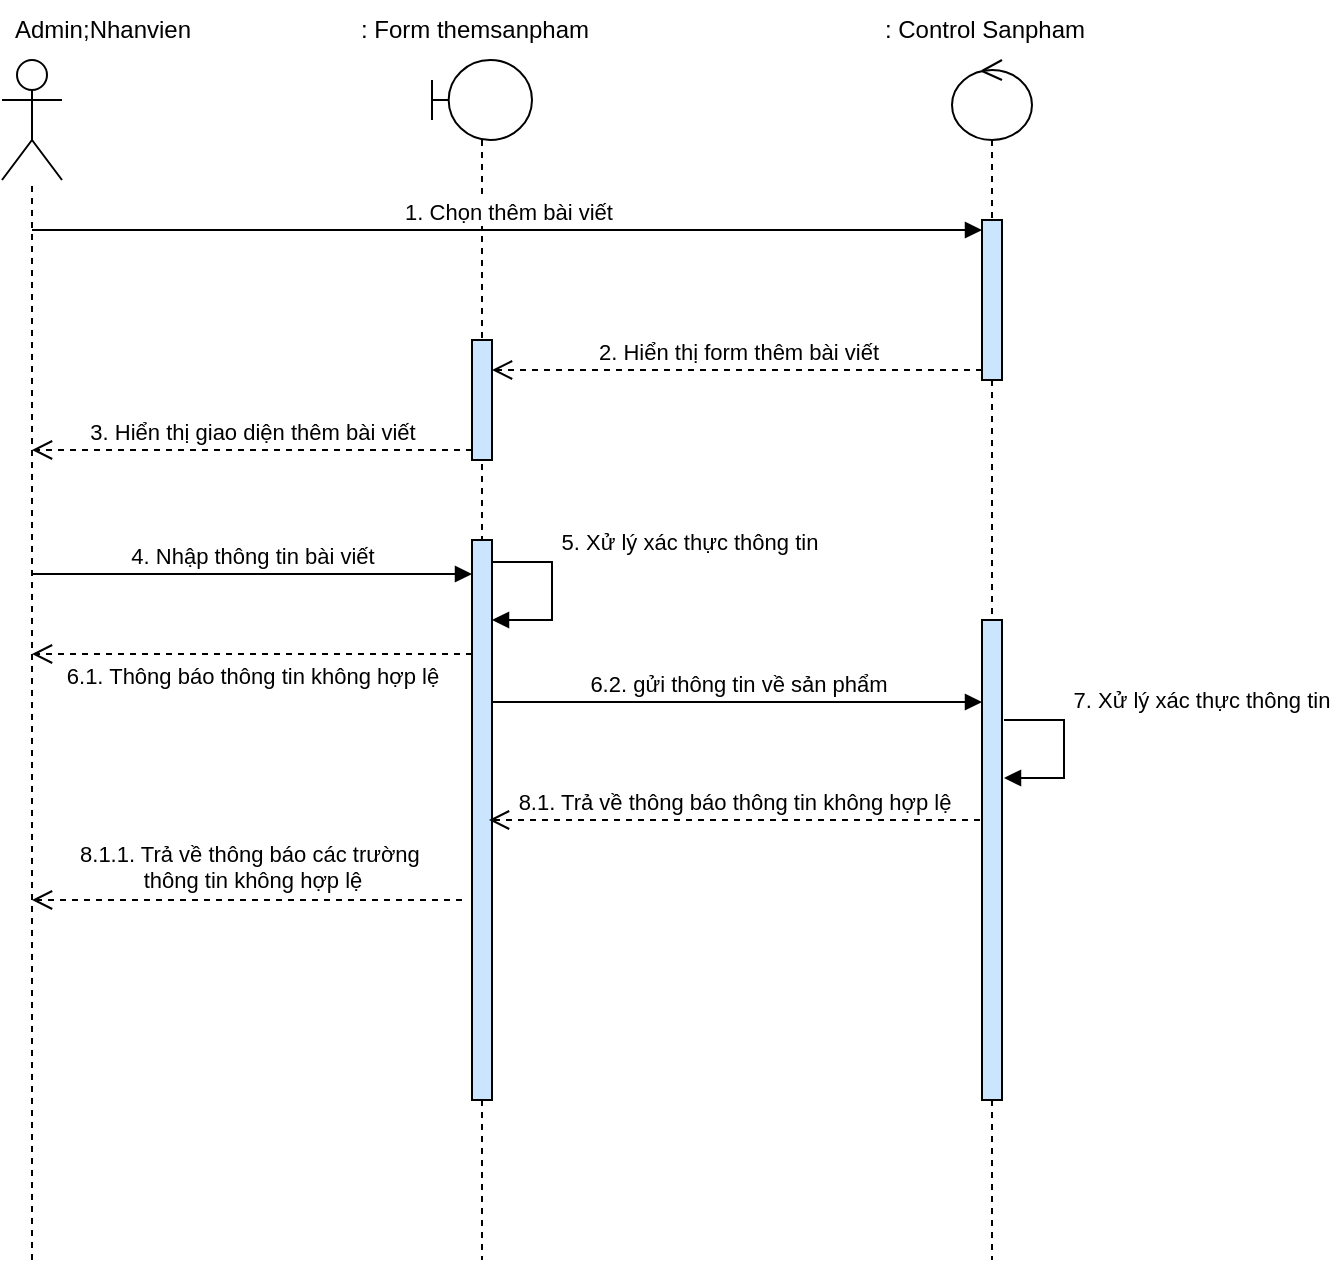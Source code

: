 <mxfile version="26.1.3" pages="3">
  <diagram name="Page-1" id="13e1069c-82ec-6db2-03f1-153e76fe0fe0">
    <mxGraphModel dx="1050" dy="557" grid="1" gridSize="10" guides="1" tooltips="1" connect="1" arrows="1" fold="1" page="1" pageScale="1" pageWidth="1100" pageHeight="850" background="none" math="0" shadow="0">
      <root>
        <mxCell id="0" />
        <mxCell id="1" parent="0" />
        <mxCell id="MBQ_dG3yvzKR-V6ANarM-3" value="" style="shape=umlActor;verticalLabelPosition=bottom;verticalAlign=top;html=1;outlineConnect=0;" vertex="1" parent="1">
          <mxGeometry x="85" y="40" width="30" height="60" as="geometry" />
        </mxCell>
        <mxCell id="MBQ_dG3yvzKR-V6ANarM-4" value="" style="endArrow=none;dashed=1;html=1;rounded=0;" edge="1" parent="1" target="MBQ_dG3yvzKR-V6ANarM-3">
          <mxGeometry width="50" height="50" relative="1" as="geometry">
            <mxPoint x="100" y="640" as="sourcePoint" />
            <mxPoint x="100" y="110" as="targetPoint" />
          </mxGeometry>
        </mxCell>
        <mxCell id="MBQ_dG3yvzKR-V6ANarM-5" value="&lt;font style=&quot;font-size: 12px;&quot;&gt;Admin;Nhanvien&lt;/font&gt;" style="text;html=1;align=center;verticalAlign=middle;whiteSpace=wrap;rounded=0;" vertex="1" parent="1">
          <mxGeometry x="97.5" y="10" width="75" height="30" as="geometry" />
        </mxCell>
        <mxCell id="MBQ_dG3yvzKR-V6ANarM-6" value="" style="shape=umlLifeline;perimeter=lifelinePerimeter;whiteSpace=wrap;html=1;container=1;dropTarget=0;collapsible=0;recursiveResize=0;outlineConnect=0;portConstraint=eastwest;newEdgeStyle={&quot;curved&quot;:0,&quot;rounded&quot;:0};participant=umlBoundary;" vertex="1" parent="1">
          <mxGeometry x="300" y="40" width="50" height="600" as="geometry" />
        </mxCell>
        <mxCell id="MBQ_dG3yvzKR-V6ANarM-19" value="" style="html=1;points=[[0,0,0,0,5],[0,1,0,0,-5],[1,0,0,0,5],[1,1,0,0,-5]];perimeter=orthogonalPerimeter;outlineConnect=0;targetShapes=umlLifeline;portConstraint=eastwest;newEdgeStyle={&quot;curved&quot;:0,&quot;rounded&quot;:0};fillColor=light-dark(#CCE5FF,var(--ge-dark-color, #121212));" vertex="1" parent="MBQ_dG3yvzKR-V6ANarM-6">
          <mxGeometry x="20" y="140" width="10" height="60" as="geometry" />
        </mxCell>
        <mxCell id="lgw0ajrUx_MZgjDXz-ZK-5" value="" style="html=1;points=[[0,0,0,0,5],[0,1,0,0,-5],[1,0,0,0,5],[1,1,0,0,-5]];perimeter=orthogonalPerimeter;outlineConnect=0;targetShapes=umlLifeline;portConstraint=eastwest;newEdgeStyle={&quot;curved&quot;:0,&quot;rounded&quot;:0};fillColor=light-dark(#CCE5FF,var(--ge-dark-color, #121212));" vertex="1" parent="MBQ_dG3yvzKR-V6ANarM-6">
          <mxGeometry x="20" y="240" width="10" height="280" as="geometry" />
        </mxCell>
        <mxCell id="MBQ_dG3yvzKR-V6ANarM-7" value="&lt;font style=&quot;font-size: 12px;&quot;&gt;: Form themsanpham&lt;/font&gt;" style="text;html=1;align=center;verticalAlign=middle;whiteSpace=wrap;rounded=0;" vertex="1" parent="1">
          <mxGeometry x="260.75" y="10" width="121.25" height="30" as="geometry" />
        </mxCell>
        <mxCell id="MBQ_dG3yvzKR-V6ANarM-10" value=": Control Sanpham" style="text;html=1;align=center;verticalAlign=middle;whiteSpace=wrap;rounded=0;" vertex="1" parent="1">
          <mxGeometry x="520.75" y="10" width="111.25" height="30" as="geometry" />
        </mxCell>
        <mxCell id="MBQ_dG3yvzKR-V6ANarM-17" value="1. Chọn thêm bài viết" style="html=1;verticalAlign=bottom;endArrow=block;curved=0;rounded=0;entryX=0;entryY=0;entryDx=0;entryDy=5;entryPerimeter=0;" edge="1" target="lgw0ajrUx_MZgjDXz-ZK-2" parent="1">
          <mxGeometry relative="1" as="geometry">
            <mxPoint x="100" y="125" as="sourcePoint" />
            <mxPoint x="500" y="125" as="targetPoint" />
          </mxGeometry>
        </mxCell>
        <mxCell id="MBQ_dG3yvzKR-V6ANarM-18" value="2. Hiển thị form thêm bài viết" style="html=1;verticalAlign=bottom;endArrow=open;dashed=1;endSize=8;curved=0;rounded=0;exitX=0;exitY=1;exitDx=0;exitDy=-5;exitPerimeter=0;" edge="1" source="lgw0ajrUx_MZgjDXz-ZK-2" parent="1" target="MBQ_dG3yvzKR-V6ANarM-19">
          <mxGeometry relative="1" as="geometry">
            <mxPoint x="350" y="195" as="targetPoint" />
            <mxPoint x="500" y="195" as="sourcePoint" />
          </mxGeometry>
        </mxCell>
        <mxCell id="MBQ_dG3yvzKR-V6ANarM-21" value="3. Hiển thị giao diện thêm bài viết" style="html=1;verticalAlign=bottom;endArrow=open;dashed=1;endSize=8;curved=0;rounded=0;exitX=0;exitY=1;exitDx=0;exitDy=-5;exitPerimeter=0;" edge="1" source="MBQ_dG3yvzKR-V6ANarM-19" parent="1">
          <mxGeometry relative="1" as="geometry">
            <mxPoint x="100" y="235" as="targetPoint" />
          </mxGeometry>
        </mxCell>
        <mxCell id="lgw0ajrUx_MZgjDXz-ZK-1" value="" style="shape=umlLifeline;perimeter=lifelinePerimeter;whiteSpace=wrap;html=1;container=1;dropTarget=0;collapsible=0;recursiveResize=0;outlineConnect=0;portConstraint=eastwest;newEdgeStyle={&quot;curved&quot;:0,&quot;rounded&quot;:0};participant=umlControl;" vertex="1" parent="1">
          <mxGeometry x="560" y="40" width="40" height="600" as="geometry" />
        </mxCell>
        <mxCell id="lgw0ajrUx_MZgjDXz-ZK-2" value="" style="html=1;points=[[0,0,0,0,5],[0,1,0,0,-5],[1,0,0,0,5],[1,1,0,0,-5]];perimeter=orthogonalPerimeter;outlineConnect=0;targetShapes=umlLifeline;portConstraint=eastwest;newEdgeStyle={&quot;curved&quot;:0,&quot;rounded&quot;:0};fillColor=light-dark(#CCE5FF,var(--ge-dark-color, #121212));" vertex="1" parent="lgw0ajrUx_MZgjDXz-ZK-1">
          <mxGeometry x="15" y="80" width="10" height="80" as="geometry" />
        </mxCell>
        <mxCell id="lgw0ajrUx_MZgjDXz-ZK-10" value="" style="html=1;points=[[0,0,0,0,5],[0,1,0,0,-5],[1,0,0,0,5],[1,1,0,0,-5]];perimeter=orthogonalPerimeter;outlineConnect=0;targetShapes=umlLifeline;portConstraint=eastwest;newEdgeStyle={&quot;curved&quot;:0,&quot;rounded&quot;:0};fillColor=light-dark(#CCE5FF,var(--ge-dark-color, #121212));" vertex="1" parent="lgw0ajrUx_MZgjDXz-ZK-1">
          <mxGeometry x="15" y="280" width="10" height="240" as="geometry" />
        </mxCell>
        <mxCell id="lgw0ajrUx_MZgjDXz-ZK-8" value="5. Xử lý xác thực thông tin&amp;nbsp;" style="html=1;verticalAlign=bottom;endArrow=block;rounded=0;edgeStyle=orthogonalEdgeStyle;" edge="1" parent="1" source="lgw0ajrUx_MZgjDXz-ZK-5">
          <mxGeometry x="-0.326" y="70" width="80" relative="1" as="geometry">
            <mxPoint x="330" y="290" as="sourcePoint" />
            <mxPoint x="330" y="320" as="targetPoint" />
            <Array as="points">
              <mxPoint x="360" y="291" />
              <mxPoint x="360" y="320" />
            </Array>
            <mxPoint y="-1" as="offset" />
          </mxGeometry>
        </mxCell>
        <mxCell id="lgw0ajrUx_MZgjDXz-ZK-9" value="6.1. Thông báo thông tin không hợp lệ" style="html=1;verticalAlign=bottom;endArrow=open;dashed=1;endSize=8;curved=0;rounded=0;" edge="1" parent="1">
          <mxGeometry y="20" relative="1" as="geometry">
            <mxPoint x="320" y="337" as="sourcePoint" />
            <mxPoint x="100" y="337" as="targetPoint" />
            <mxPoint as="offset" />
          </mxGeometry>
        </mxCell>
        <mxCell id="lgw0ajrUx_MZgjDXz-ZK-12" value="6.2. gửi thông tin về sản phẩm" style="html=1;verticalAlign=bottom;endArrow=block;curved=0;rounded=0;" edge="1" parent="1">
          <mxGeometry width="80" relative="1" as="geometry">
            <mxPoint x="330" y="361" as="sourcePoint" />
            <mxPoint x="575" y="361" as="targetPoint" />
          </mxGeometry>
        </mxCell>
        <mxCell id="lgw0ajrUx_MZgjDXz-ZK-15" value="7. Xử lý xác thực thông tin&amp;nbsp;" style="html=1;verticalAlign=bottom;endArrow=block;rounded=0;edgeStyle=orthogonalEdgeStyle;" edge="1" parent="1">
          <mxGeometry x="-0.326" y="70" width="80" relative="1" as="geometry">
            <mxPoint x="586" y="370" as="sourcePoint" />
            <mxPoint x="586" y="399" as="targetPoint" />
            <Array as="points">
              <mxPoint x="616" y="370" />
              <mxPoint x="616" y="399" />
            </Array>
            <mxPoint y="-1" as="offset" />
          </mxGeometry>
        </mxCell>
        <mxCell id="lgw0ajrUx_MZgjDXz-ZK-16" value="8.1. Trả về thông báo thông tin không hợp lệ" style="html=1;verticalAlign=bottom;endArrow=open;dashed=1;endSize=8;curved=0;rounded=0;" edge="1" parent="1">
          <mxGeometry relative="1" as="geometry">
            <mxPoint x="574" y="420" as="sourcePoint" />
            <mxPoint x="328.5" y="420" as="targetPoint" />
          </mxGeometry>
        </mxCell>
        <mxCell id="lgw0ajrUx_MZgjDXz-ZK-17" value="8.1.1. Trả về thông báo các trường&amp;nbsp;&lt;div&gt;thông tin không hợp lệ&lt;/div&gt;" style="html=1;verticalAlign=bottom;endArrow=open;dashed=1;endSize=8;curved=0;rounded=0;" edge="1" parent="1">
          <mxGeometry x="-0.023" y="-1" relative="1" as="geometry">
            <mxPoint x="315" y="460" as="sourcePoint" />
            <mxPoint x="100" y="460" as="targetPoint" />
            <mxPoint as="offset" />
          </mxGeometry>
        </mxCell>
        <mxCell id="lgw0ajrUx_MZgjDXz-ZK-18" value="4. Nhập thông tin bài viết" style="html=1;verticalAlign=bottom;endArrow=block;curved=0;rounded=0;" edge="1" parent="1">
          <mxGeometry width="80" relative="1" as="geometry">
            <mxPoint x="100" y="297" as="sourcePoint" />
            <mxPoint x="320" y="297" as="targetPoint" />
          </mxGeometry>
        </mxCell>
      </root>
    </mxGraphModel>
  </diagram>
  <diagram id="_3t461peHIsPvx1aimha" name="Trang-2">
    <mxGraphModel dx="2967" dy="696" grid="1" gridSize="10" guides="1" tooltips="1" connect="1" arrows="1" fold="1" page="1" pageScale="1" pageWidth="1654" pageHeight="1169" math="0" shadow="0">
      <root>
        <mxCell id="0" />
        <mxCell id="1" parent="0" />
        <mxCell id="8FYjP-RlGgt0jYvKwJ_r-2" value="id" style="ellipse;whiteSpace=wrap;html=1;" vertex="1" parent="1">
          <mxGeometry x="410" y="103.75" width="80" height="40" as="geometry" />
        </mxCell>
        <mxCell id="8FYjP-RlGgt0jYvKwJ_r-4" style="rounded=0;orthogonalLoop=1;jettySize=auto;html=1;entryX=0.5;entryY=1;entryDx=0;entryDy=0;exitX=0.607;exitY=0.044;exitDx=0;exitDy=0;exitPerimeter=0;endArrow=none;startFill=0;" edge="1" parent="1" source="8FYjP-RlGgt0jYvKwJ_r-3" target="8FYjP-RlGgt0jYvKwJ_r-2">
          <mxGeometry relative="1" as="geometry" />
        </mxCell>
        <mxCell id="8FYjP-RlGgt0jYvKwJ_r-6" style="rounded=0;orthogonalLoop=1;jettySize=auto;html=1;exitX=0.56;exitY=0.012;exitDx=0;exitDy=0;exitPerimeter=0;endArrow=none;startFill=0;" edge="1" parent="1" source="8FYjP-RlGgt0jYvKwJ_r-3" target="8FYjP-RlGgt0jYvKwJ_r-5">
          <mxGeometry relative="1" as="geometry" />
        </mxCell>
        <mxCell id="8FYjP-RlGgt0jYvKwJ_r-11" style="rounded=0;orthogonalLoop=1;jettySize=auto;html=1;endArrow=none;startFill=0;" edge="1" parent="1" source="8FYjP-RlGgt0jYvKwJ_r-3" target="8FYjP-RlGgt0jYvKwJ_r-10">
          <mxGeometry relative="1" as="geometry" />
        </mxCell>
        <mxCell id="8FYjP-RlGgt0jYvKwJ_r-15" style="rounded=0;orthogonalLoop=1;jettySize=auto;html=1;entryX=1;entryY=0.5;entryDx=0;entryDy=0;endArrow=none;startFill=0;" edge="1" parent="1" source="8FYjP-RlGgt0jYvKwJ_r-3" target="8FYjP-RlGgt0jYvKwJ_r-12">
          <mxGeometry relative="1" as="geometry" />
        </mxCell>
        <mxCell id="8FYjP-RlGgt0jYvKwJ_r-19" style="rounded=0;orthogonalLoop=1;jettySize=auto;html=1;entryX=1;entryY=0;entryDx=0;entryDy=0;endArrow=none;startFill=0;" edge="1" parent="1" source="8FYjP-RlGgt0jYvKwJ_r-3" target="8FYjP-RlGgt0jYvKwJ_r-18">
          <mxGeometry relative="1" as="geometry" />
        </mxCell>
        <mxCell id="8FYjP-RlGgt0jYvKwJ_r-3" value="sanpham" style="rounded=0;whiteSpace=wrap;html=1;" vertex="1" parent="1">
          <mxGeometry x="340" y="230" width="120" height="50" as="geometry" />
        </mxCell>
        <mxCell id="8FYjP-RlGgt0jYvKwJ_r-5" value="tensp" style="ellipse;whiteSpace=wrap;html=1;" vertex="1" parent="1">
          <mxGeometry x="310" y="70" width="70" height="47.5" as="geometry" />
        </mxCell>
        <mxCell id="8FYjP-RlGgt0jYvKwJ_r-8" value="masp" style="ellipse;whiteSpace=wrap;html=1;" vertex="1" parent="1">
          <mxGeometry x="230" y="80" width="70" height="47.5" as="geometry" />
        </mxCell>
        <mxCell id="8FYjP-RlGgt0jYvKwJ_r-9" value="" style="endArrow=none;html=1;rounded=0;entryX=0.686;entryY=0.998;entryDx=0;entryDy=0;entryPerimeter=0;exitX=0.34;exitY=0.044;exitDx=0;exitDy=0;exitPerimeter=0;startFill=0;" edge="1" parent="1" source="8FYjP-RlGgt0jYvKwJ_r-3" target="8FYjP-RlGgt0jYvKwJ_r-8">
          <mxGeometry width="50" height="50" relative="1" as="geometry">
            <mxPoint x="220" y="190" as="sourcePoint" />
            <mxPoint x="580" y="190" as="targetPoint" />
          </mxGeometry>
        </mxCell>
        <mxCell id="8FYjP-RlGgt0jYvKwJ_r-10" value="anhsp" style="ellipse;whiteSpace=wrap;html=1;" vertex="1" parent="1">
          <mxGeometry x="130" y="70" width="70" height="47.5" as="geometry" />
        </mxCell>
        <mxCell id="8FYjP-RlGgt0jYvKwJ_r-12" value="giasp" style="ellipse;whiteSpace=wrap;html=1;" vertex="1" parent="1">
          <mxGeometry x="60" y="100" width="70" height="47.5" as="geometry" />
        </mxCell>
        <mxCell id="8FYjP-RlGgt0jYvKwJ_r-16" value="mota" style="ellipse;whiteSpace=wrap;html=1;" vertex="1" parent="1">
          <mxGeometry x="70" y="160" width="70" height="47.5" as="geometry" />
        </mxCell>
        <mxCell id="8FYjP-RlGgt0jYvKwJ_r-17" style="rounded=0;orthogonalLoop=1;jettySize=auto;html=1;entryX=1;entryY=0.5;entryDx=0;entryDy=0;endArrow=none;startFill=0;" edge="1" parent="1" source="8FYjP-RlGgt0jYvKwJ_r-3" target="8FYjP-RlGgt0jYvKwJ_r-16">
          <mxGeometry relative="1" as="geometry" />
        </mxCell>
        <mxCell id="8FYjP-RlGgt0jYvKwJ_r-18" value="anh_slide" style="ellipse;whiteSpace=wrap;html=1;" vertex="1" parent="1">
          <mxGeometry x="120" y="250" width="70" height="47.5" as="geometry" />
        </mxCell>
        <mxCell id="8FYjP-RlGgt0jYvKwJ_r-28" value="Có" style="rhombus;whiteSpace=wrap;html=1;" vertex="1" parent="1">
          <mxGeometry x="130" y="330" width="60" height="50" as="geometry" />
        </mxCell>
        <mxCell id="8FYjP-RlGgt0jYvKwJ_r-29" style="rounded=0;orthogonalLoop=1;jettySize=auto;html=1;entryX=0.25;entryY=1;entryDx=0;entryDy=0;endArrow=ERmandOne;endFill=0;" edge="1" parent="1" source="8FYjP-RlGgt0jYvKwJ_r-28" target="8FYjP-RlGgt0jYvKwJ_r-3">
          <mxGeometry relative="1" as="geometry" />
        </mxCell>
        <mxCell id="8FYjP-RlGgt0jYvKwJ_r-44" value="&lt;font style=&quot;font-size: 14px;&quot;&gt;1&lt;/font&gt;" style="edgeLabel;html=1;align=center;verticalAlign=middle;resizable=0;points=[];" vertex="1" connectable="0" parent="8FYjP-RlGgt0jYvKwJ_r-29">
          <mxGeometry x="0.375" y="1" relative="1" as="geometry">
            <mxPoint as="offset" />
          </mxGeometry>
        </mxCell>
        <mxCell id="8FYjP-RlGgt0jYvKwJ_r-34" style="rounded=0;orthogonalLoop=1;jettySize=auto;html=1;entryX=1;entryY=0.5;entryDx=0;entryDy=0;endArrow=none;startFill=0;" edge="1" parent="1" source="8FYjP-RlGgt0jYvKwJ_r-31" target="8FYjP-RlGgt0jYvKwJ_r-33">
          <mxGeometry relative="1" as="geometry" />
        </mxCell>
        <mxCell id="8FYjP-RlGgt0jYvKwJ_r-36" style="rounded=0;orthogonalLoop=1;jettySize=auto;html=1;entryX=1;entryY=0.5;entryDx=0;entryDy=0;endArrow=none;startFill=0;" edge="1" parent="1" source="8FYjP-RlGgt0jYvKwJ_r-31" target="8FYjP-RlGgt0jYvKwJ_r-35">
          <mxGeometry relative="1" as="geometry" />
        </mxCell>
        <mxCell id="8FYjP-RlGgt0jYvKwJ_r-38" style="rounded=0;orthogonalLoop=1;jettySize=auto;html=1;entryX=1;entryY=0;entryDx=0;entryDy=0;endArrow=none;startFill=0;" edge="1" parent="1" source="8FYjP-RlGgt0jYvKwJ_r-31" target="8FYjP-RlGgt0jYvKwJ_r-37">
          <mxGeometry relative="1" as="geometry" />
        </mxCell>
        <mxCell id="8FYjP-RlGgt0jYvKwJ_r-40" style="rounded=0;orthogonalLoop=1;jettySize=auto;html=1;endArrow=none;startFill=0;" edge="1" parent="1" source="8FYjP-RlGgt0jYvKwJ_r-31" target="8FYjP-RlGgt0jYvKwJ_r-39">
          <mxGeometry relative="1" as="geometry" />
        </mxCell>
        <mxCell id="8FYjP-RlGgt0jYvKwJ_r-42" style="rounded=0;orthogonalLoop=1;jettySize=auto;html=1;entryX=0.5;entryY=0;entryDx=0;entryDy=0;endArrow=none;startFill=0;" edge="1" parent="1" source="8FYjP-RlGgt0jYvKwJ_r-31" target="8FYjP-RlGgt0jYvKwJ_r-41">
          <mxGeometry relative="1" as="geometry">
            <mxPoint x="240" y="560" as="targetPoint" />
          </mxGeometry>
        </mxCell>
        <mxCell id="8FYjP-RlGgt0jYvKwJ_r-31" value="sanpham_chitiet" style="rounded=0;whiteSpace=wrap;html=1;" vertex="1" parent="1">
          <mxGeometry x="80" y="440" width="100" height="50" as="geometry" />
        </mxCell>
        <mxCell id="8FYjP-RlGgt0jYvKwJ_r-33" value="id" style="ellipse;whiteSpace=wrap;html=1;" vertex="1" parent="1">
          <mxGeometry x="-50" y="360" width="70" height="47.5" as="geometry" />
        </mxCell>
        <mxCell id="8FYjP-RlGgt0jYvKwJ_r-35" value="sanpham_id" style="ellipse;whiteSpace=wrap;html=1;" vertex="1" parent="1">
          <mxGeometry x="-50" y="420" width="70" height="47.5" as="geometry" />
        </mxCell>
        <mxCell id="8FYjP-RlGgt0jYvKwJ_r-37" value="size" style="ellipse;whiteSpace=wrap;html=1;" vertex="1" parent="1">
          <mxGeometry x="-50" y="480" width="70" height="47.5" as="geometry" />
        </mxCell>
        <mxCell id="8FYjP-RlGgt0jYvKwJ_r-39" value="color" style="ellipse;whiteSpace=wrap;html=1;" vertex="1" parent="1">
          <mxGeometry x="-30" y="537" width="70" height="47.5" as="geometry" />
        </mxCell>
        <mxCell id="8FYjP-RlGgt0jYvKwJ_r-41" value="soluong" style="ellipse;whiteSpace=wrap;html=1;" vertex="1" parent="1">
          <mxGeometry x="60" y="570" width="70" height="47.5" as="geometry" />
        </mxCell>
        <mxCell id="8FYjP-RlGgt0jYvKwJ_r-46" value="" style="endArrow=none;html=1;rounded=0;entryX=0.5;entryY=1;entryDx=0;entryDy=0;exitX=0.5;exitY=0;exitDx=0;exitDy=0;startArrow=ERmany;startFill=0;" edge="1" parent="1" source="8FYjP-RlGgt0jYvKwJ_r-31" target="8FYjP-RlGgt0jYvKwJ_r-28">
          <mxGeometry width="50" height="50" relative="1" as="geometry">
            <mxPoint x="100" y="370" as="sourcePoint" />
            <mxPoint x="150" y="320" as="targetPoint" />
          </mxGeometry>
        </mxCell>
        <mxCell id="8FYjP-RlGgt0jYvKwJ_r-76" value="&lt;font style=&quot;font-size: 14px;&quot;&gt;n&lt;/font&gt;" style="edgeLabel;html=1;align=center;verticalAlign=middle;resizable=0;points=[];" vertex="1" connectable="0" parent="8FYjP-RlGgt0jYvKwJ_r-46">
          <mxGeometry x="-0.477" relative="1" as="geometry">
            <mxPoint as="offset" />
          </mxGeometry>
        </mxCell>
        <mxCell id="8FYjP-RlGgt0jYvKwJ_r-54" style="rounded=0;orthogonalLoop=1;jettySize=auto;html=1;entryX=1;entryY=0.5;entryDx=0;entryDy=0;endArrow=none;startFill=0;" edge="1" parent="1" source="8FYjP-RlGgt0jYvKwJ_r-51" target="8FYjP-RlGgt0jYvKwJ_r-53">
          <mxGeometry relative="1" as="geometry" />
        </mxCell>
        <mxCell id="8FYjP-RlGgt0jYvKwJ_r-56" style="rounded=0;orthogonalLoop=1;jettySize=auto;html=1;entryX=1;entryY=0.5;entryDx=0;entryDy=0;endArrow=none;startFill=0;" edge="1" parent="1" source="8FYjP-RlGgt0jYvKwJ_r-51" target="8FYjP-RlGgt0jYvKwJ_r-55">
          <mxGeometry relative="1" as="geometry" />
        </mxCell>
        <mxCell id="8FYjP-RlGgt0jYvKwJ_r-51" value="sanpham_danhmuc" style="rounded=0;whiteSpace=wrap;html=1;" vertex="1" parent="1">
          <mxGeometry x="220" y="490" width="110" height="50" as="geometry" />
        </mxCell>
        <mxCell id="8FYjP-RlGgt0jYvKwJ_r-53" value="sanpham_id" style="ellipse;whiteSpace=wrap;html=1;" vertex="1" parent="1">
          <mxGeometry x="130" y="603.75" width="70" height="60" as="geometry" />
        </mxCell>
        <mxCell id="8FYjP-RlGgt0jYvKwJ_r-55" value="danhmuc_id" style="ellipse;whiteSpace=wrap;html=1;" vertex="1" parent="1">
          <mxGeometry x="220" y="617.5" width="70" height="50" as="geometry" />
        </mxCell>
        <mxCell id="8FYjP-RlGgt0jYvKwJ_r-57" value="Có" style="rhombus;whiteSpace=wrap;html=1;" vertex="1" parent="1">
          <mxGeometry x="310" y="350" width="60" height="50" as="geometry" />
        </mxCell>
        <mxCell id="8FYjP-RlGgt0jYvKwJ_r-59" value="" style="endArrow=none;html=1;rounded=0;entryX=0.5;entryY=1;entryDx=0;entryDy=0;exitX=0.5;exitY=0;exitDx=0;exitDy=0;startArrow=ERoneToMany;startFill=0;" edge="1" parent="1" source="8FYjP-RlGgt0jYvKwJ_r-51" target="8FYjP-RlGgt0jYvKwJ_r-57">
          <mxGeometry width="50" height="50" relative="1" as="geometry">
            <mxPoint x="350" y="490" as="sourcePoint" />
            <mxPoint x="400" y="440" as="targetPoint" />
          </mxGeometry>
        </mxCell>
        <mxCell id="8FYjP-RlGgt0jYvKwJ_r-60" style="rounded=0;orthogonalLoop=1;jettySize=auto;html=1;entryX=0.56;entryY=1.02;entryDx=0;entryDy=0;entryPerimeter=0;endArrow=ERmandOne;endFill=0;" edge="1" parent="1" source="8FYjP-RlGgt0jYvKwJ_r-57" target="8FYjP-RlGgt0jYvKwJ_r-3">
          <mxGeometry relative="1" as="geometry" />
        </mxCell>
        <mxCell id="8FYjP-RlGgt0jYvKwJ_r-67" style="rounded=0;orthogonalLoop=1;jettySize=auto;html=1;entryX=0.5;entryY=0;entryDx=0;entryDy=0;endArrow=none;startFill=0;" edge="1" parent="1" source="8FYjP-RlGgt0jYvKwJ_r-65" target="8FYjP-RlGgt0jYvKwJ_r-66">
          <mxGeometry relative="1" as="geometry" />
        </mxCell>
        <mxCell id="8FYjP-RlGgt0jYvKwJ_r-69" style="rounded=0;orthogonalLoop=1;jettySize=auto;html=1;endArrow=none;startFill=0;" edge="1" parent="1" source="8FYjP-RlGgt0jYvKwJ_r-65" target="8FYjP-RlGgt0jYvKwJ_r-68">
          <mxGeometry relative="1" as="geometry" />
        </mxCell>
        <mxCell id="8FYjP-RlGgt0jYvKwJ_r-65" value="danhmuc" style="rounded=0;whiteSpace=wrap;html=1;" vertex="1" parent="1">
          <mxGeometry x="470" y="490" width="90" height="50" as="geometry" />
        </mxCell>
        <mxCell id="8FYjP-RlGgt0jYvKwJ_r-66" value="id" style="ellipse;whiteSpace=wrap;html=1;" vertex="1" parent="1">
          <mxGeometry x="400" y="603.75" width="70" height="47.5" as="geometry" />
        </mxCell>
        <mxCell id="8FYjP-RlGgt0jYvKwJ_r-68" value="tendamhmuc" style="ellipse;whiteSpace=wrap;html=1;" vertex="1" parent="1">
          <mxGeometry x="510" y="603.75" width="80" height="47.5" as="geometry" />
        </mxCell>
        <mxCell id="8FYjP-RlGgt0jYvKwJ_r-72" style="rounded=0;orthogonalLoop=1;jettySize=auto;html=1;entryX=0;entryY=0.75;entryDx=0;entryDy=0;endArrow=ERmandOne;endFill=0;" edge="1" parent="1" source="8FYjP-RlGgt0jYvKwJ_r-70" target="8FYjP-RlGgt0jYvKwJ_r-65">
          <mxGeometry relative="1" as="geometry" />
        </mxCell>
        <mxCell id="8FYjP-RlGgt0jYvKwJ_r-70" value="Chứa" style="rhombus;whiteSpace=wrap;html=1;" vertex="1" parent="1">
          <mxGeometry x="370" y="480" width="60" height="50" as="geometry" />
        </mxCell>
        <mxCell id="8FYjP-RlGgt0jYvKwJ_r-71" value="" style="endArrow=none;html=1;rounded=0;exitX=1;exitY=0;exitDx=0;exitDy=0;entryX=0;entryY=1;entryDx=0;entryDy=0;startArrow=ERoneToMany;startFill=0;" edge="1" parent="1" source="8FYjP-RlGgt0jYvKwJ_r-51" target="8FYjP-RlGgt0jYvKwJ_r-70">
          <mxGeometry width="50" height="50" relative="1" as="geometry">
            <mxPoint x="570" y="520" as="sourcePoint" />
            <mxPoint x="620" y="470" as="targetPoint" />
          </mxGeometry>
        </mxCell>
        <mxCell id="8FYjP-RlGgt0jYvKwJ_r-77" value="Thuộc" style="rhombus;whiteSpace=wrap;html=1;" vertex="1" parent="1">
          <mxGeometry x="450" y="370" width="60" height="50" as="geometry" />
        </mxCell>
        <mxCell id="8FYjP-RlGgt0jYvKwJ_r-78" value="" style="endArrow=none;html=1;rounded=0;entryX=0.5;entryY=1;entryDx=0;entryDy=0;exitX=0.5;exitY=0;exitDx=0;exitDy=0;startArrow=ERoneToMany;startFill=0;" edge="1" parent="1" source="8FYjP-RlGgt0jYvKwJ_r-65" target="8FYjP-RlGgt0jYvKwJ_r-77">
          <mxGeometry width="50" height="50" relative="1" as="geometry">
            <mxPoint x="310" y="520" as="sourcePoint" />
            <mxPoint x="360" y="470" as="targetPoint" />
          </mxGeometry>
        </mxCell>
        <mxCell id="8FYjP-RlGgt0jYvKwJ_r-79" style="rounded=0;orthogonalLoop=1;jettySize=auto;html=1;entryX=0.817;entryY=1.001;entryDx=0;entryDy=0;entryPerimeter=0;endArrow=ERmandOne;endFill=0;" edge="1" parent="1" source="8FYjP-RlGgt0jYvKwJ_r-77" target="8FYjP-RlGgt0jYvKwJ_r-3">
          <mxGeometry relative="1" as="geometry" />
        </mxCell>
        <mxCell id="8FYjP-RlGgt0jYvKwJ_r-85" value="nguoidung" style="rounded=0;whiteSpace=wrap;html=1;" vertex="1" parent="1">
          <mxGeometry x="790" y="100" width="120" height="50" as="geometry" />
        </mxCell>
        <mxCell id="8FYjP-RlGgt0jYvKwJ_r-87" style="rounded=0;orthogonalLoop=1;jettySize=auto;html=1;endArrow=none;startFill=0;" edge="1" parent="1" source="8FYjP-RlGgt0jYvKwJ_r-86" target="8FYjP-RlGgt0jYvKwJ_r-85">
          <mxGeometry relative="1" as="geometry" />
        </mxCell>
        <mxCell id="8FYjP-RlGgt0jYvKwJ_r-86" value="id" style="ellipse;whiteSpace=wrap;html=1;" vertex="1" parent="1">
          <mxGeometry x="960" y="40" width="80" height="40" as="geometry" />
        </mxCell>
        <mxCell id="8FYjP-RlGgt0jYvKwJ_r-88" value="username" style="ellipse;whiteSpace=wrap;html=1;" vertex="1" parent="1">
          <mxGeometry x="870" y="20" width="80" height="40" as="geometry" />
        </mxCell>
        <mxCell id="8FYjP-RlGgt0jYvKwJ_r-89" style="rounded=0;orthogonalLoop=1;jettySize=auto;html=1;entryX=0.414;entryY=0.06;entryDx=0;entryDy=0;entryPerimeter=0;endArrow=none;startFill=0;" edge="1" parent="1" source="8FYjP-RlGgt0jYvKwJ_r-88" target="8FYjP-RlGgt0jYvKwJ_r-85">
          <mxGeometry relative="1" as="geometry" />
        </mxCell>
        <mxCell id="8FYjP-RlGgt0jYvKwJ_r-91" value="password" style="ellipse;whiteSpace=wrap;html=1;" vertex="1" parent="1">
          <mxGeometry x="790" y="20" width="80" height="40" as="geometry" />
        </mxCell>
        <mxCell id="8FYjP-RlGgt0jYvKwJ_r-92" style="rounded=0;orthogonalLoop=1;jettySize=auto;html=1;entryX=0.195;entryY=0.004;entryDx=0;entryDy=0;entryPerimeter=0;endArrow=none;startFill=0;" edge="1" parent="1" source="8FYjP-RlGgt0jYvKwJ_r-91" target="8FYjP-RlGgt0jYvKwJ_r-85">
          <mxGeometry relative="1" as="geometry" />
        </mxCell>
        <mxCell id="8FYjP-RlGgt0jYvKwJ_r-94" style="rounded=0;orthogonalLoop=1;jettySize=auto;html=1;endArrow=none;startFill=0;entryX=0;entryY=0;entryDx=0;entryDy=0;" edge="1" parent="1" source="8FYjP-RlGgt0jYvKwJ_r-93" target="8FYjP-RlGgt0jYvKwJ_r-85">
          <mxGeometry relative="1" as="geometry">
            <mxPoint x="790" y="150" as="targetPoint" />
          </mxGeometry>
        </mxCell>
        <mxCell id="8FYjP-RlGgt0jYvKwJ_r-93" value="diachi" style="ellipse;whiteSpace=wrap;html=1;" vertex="1" parent="1">
          <mxGeometry x="690" y="30" width="80" height="40" as="geometry" />
        </mxCell>
        <mxCell id="8FYjP-RlGgt0jYvKwJ_r-96" style="rounded=0;orthogonalLoop=1;jettySize=auto;html=1;entryX=1;entryY=0.5;entryDx=0;entryDy=0;endArrow=none;startFill=0;" edge="1" parent="1" source="8FYjP-RlGgt0jYvKwJ_r-95" target="8FYjP-RlGgt0jYvKwJ_r-85">
          <mxGeometry relative="1" as="geometry" />
        </mxCell>
        <mxCell id="8FYjP-RlGgt0jYvKwJ_r-95" value="email" style="ellipse;whiteSpace=wrap;html=1;" vertex="1" parent="1">
          <mxGeometry x="980" y="87.5" width="80" height="40" as="geometry" />
        </mxCell>
        <mxCell id="8FYjP-RlGgt0jYvKwJ_r-98" style="rounded=0;orthogonalLoop=1;jettySize=auto;html=1;entryX=1;entryY=0.75;entryDx=0;entryDy=0;endArrow=none;startFill=0;" edge="1" parent="1" source="8FYjP-RlGgt0jYvKwJ_r-97" target="8FYjP-RlGgt0jYvKwJ_r-85">
          <mxGeometry relative="1" as="geometry" />
        </mxCell>
        <mxCell id="8FYjP-RlGgt0jYvKwJ_r-97" value="ngaytao" style="ellipse;whiteSpace=wrap;html=1;" vertex="1" parent="1">
          <mxGeometry x="1000" y="147.5" width="80" height="40" as="geometry" />
        </mxCell>
        <mxCell id="8FYjP-RlGgt0jYvKwJ_r-108" value="donhang" style="rounded=0;whiteSpace=wrap;html=1;" vertex="1" parent="1">
          <mxGeometry x="720" y="285" width="120" height="50" as="geometry" />
        </mxCell>
        <mxCell id="8FYjP-RlGgt0jYvKwJ_r-112" style="rounded=0;orthogonalLoop=1;jettySize=auto;html=1;entryX=0.5;entryY=1;entryDx=0;entryDy=0;endArrow=ERmandOne;startFill=0;endFill=0;" edge="1" parent="1" source="8FYjP-RlGgt0jYvKwJ_r-109" target="8FYjP-RlGgt0jYvKwJ_r-85">
          <mxGeometry relative="1" as="geometry" />
        </mxCell>
        <mxCell id="8FYjP-RlGgt0jYvKwJ_r-152" value="&lt;font style=&quot;font-size: 14px;&quot;&gt;1&lt;/font&gt;" style="edgeLabel;html=1;align=center;verticalAlign=middle;resizable=0;points=[];" vertex="1" connectable="0" parent="8FYjP-RlGgt0jYvKwJ_r-112">
          <mxGeometry x="0.215" y="1" relative="1" as="geometry">
            <mxPoint as="offset" />
          </mxGeometry>
        </mxCell>
        <mxCell id="8FYjP-RlGgt0jYvKwJ_r-109" value="Đặt hàng" style="rhombus;whiteSpace=wrap;html=1;" vertex="1" parent="1">
          <mxGeometry x="780" y="190" width="60" height="40.29" as="geometry" />
        </mxCell>
        <mxCell id="8FYjP-RlGgt0jYvKwJ_r-110" value="" style="endArrow=none;html=1;rounded=0;entryX=0.5;entryY=1;entryDx=0;entryDy=0;exitX=0.5;exitY=0;exitDx=0;exitDy=0;startArrow=ERoneToMany;startFill=0;" edge="1" parent="1" source="8FYjP-RlGgt0jYvKwJ_r-108" target="8FYjP-RlGgt0jYvKwJ_r-109">
          <mxGeometry width="50" height="50" relative="1" as="geometry">
            <mxPoint x="910" y="380" as="sourcePoint" />
            <mxPoint x="960" y="330" as="targetPoint" />
          </mxGeometry>
        </mxCell>
        <mxCell id="8FYjP-RlGgt0jYvKwJ_r-153" value="&lt;font style=&quot;font-size: 14px;&quot;&gt;n&lt;/font&gt;" style="edgeLabel;html=1;align=center;verticalAlign=middle;resizable=0;points=[];" vertex="1" connectable="0" parent="8FYjP-RlGgt0jYvKwJ_r-110">
          <mxGeometry x="-0.169" y="1" relative="1" as="geometry">
            <mxPoint as="offset" />
          </mxGeometry>
        </mxCell>
        <mxCell id="8FYjP-RlGgt0jYvKwJ_r-114" style="rounded=0;orthogonalLoop=1;jettySize=auto;html=1;endArrow=none;startFill=0;" edge="1" parent="1" source="8FYjP-RlGgt0jYvKwJ_r-113" target="8FYjP-RlGgt0jYvKwJ_r-108">
          <mxGeometry relative="1" as="geometry" />
        </mxCell>
        <mxCell id="8FYjP-RlGgt0jYvKwJ_r-113" value="id" style="ellipse;whiteSpace=wrap;html=1;" vertex="1" parent="1">
          <mxGeometry x="870" y="245" width="80" height="40" as="geometry" />
        </mxCell>
        <mxCell id="8FYjP-RlGgt0jYvKwJ_r-117" style="rounded=0;orthogonalLoop=1;jettySize=auto;html=1;entryX=1;entryY=0.5;entryDx=0;entryDy=0;endArrow=none;startFill=0;" edge="1" parent="1" source="8FYjP-RlGgt0jYvKwJ_r-116" target="8FYjP-RlGgt0jYvKwJ_r-108">
          <mxGeometry relative="1" as="geometry" />
        </mxCell>
        <mxCell id="8FYjP-RlGgt0jYvKwJ_r-116" value="nguoidung_id" style="ellipse;whiteSpace=wrap;html=1;" vertex="1" parent="1">
          <mxGeometry x="940" y="285" width="80" height="40" as="geometry" />
        </mxCell>
        <mxCell id="8FYjP-RlGgt0jYvKwJ_r-119" style="rounded=0;orthogonalLoop=1;jettySize=auto;html=1;entryX=1;entryY=0.75;entryDx=0;entryDy=0;endArrow=none;startFill=0;" edge="1" parent="1" source="8FYjP-RlGgt0jYvKwJ_r-118" target="8FYjP-RlGgt0jYvKwJ_r-108">
          <mxGeometry relative="1" as="geometry" />
        </mxCell>
        <mxCell id="8FYjP-RlGgt0jYvKwJ_r-118" value="ngaydat" style="ellipse;whiteSpace=wrap;html=1;" vertex="1" parent="1">
          <mxGeometry x="1030" y="324.29" width="80" height="40" as="geometry" />
        </mxCell>
        <mxCell id="8FYjP-RlGgt0jYvKwJ_r-121" style="rounded=0;orthogonalLoop=1;jettySize=auto;html=1;entryX=0.75;entryY=1;entryDx=0;entryDy=0;endArrow=none;startFill=0;" edge="1" parent="1" source="8FYjP-RlGgt0jYvKwJ_r-120" target="8FYjP-RlGgt0jYvKwJ_r-108">
          <mxGeometry relative="1" as="geometry" />
        </mxCell>
        <mxCell id="8FYjP-RlGgt0jYvKwJ_r-120" value="tongtien" style="ellipse;whiteSpace=wrap;html=1;" vertex="1" parent="1">
          <mxGeometry x="1010" y="372.15" width="80" height="40" as="geometry" />
        </mxCell>
        <mxCell id="8FYjP-RlGgt0jYvKwJ_r-122" value="trangtai" style="ellipse;whiteSpace=wrap;html=1;" vertex="1" parent="1">
          <mxGeometry x="900" y="380" width="80" height="40" as="geometry" />
        </mxCell>
        <mxCell id="8FYjP-RlGgt0jYvKwJ_r-123" style="rounded=0;orthogonalLoop=1;jettySize=auto;html=1;entryX=0.609;entryY=1.029;entryDx=0;entryDy=0;entryPerimeter=0;endArrow=none;startFill=0;" edge="1" parent="1" source="8FYjP-RlGgt0jYvKwJ_r-122" target="8FYjP-RlGgt0jYvKwJ_r-108">
          <mxGeometry relative="1" as="geometry" />
        </mxCell>
        <mxCell id="8FYjP-RlGgt0jYvKwJ_r-124" value="chitiet_donhang" style="rounded=0;whiteSpace=wrap;html=1;" vertex="1" parent="1">
          <mxGeometry x="707" y="435.71" width="120" height="50" as="geometry" />
        </mxCell>
        <mxCell id="8FYjP-RlGgt0jYvKwJ_r-129" style="rounded=0;orthogonalLoop=1;jettySize=auto;html=1;endArrow=ERmandOne;startFill=0;endFill=0;" edge="1" parent="1" source="8FYjP-RlGgt0jYvKwJ_r-126" target="8FYjP-RlGgt0jYvKwJ_r-108">
          <mxGeometry relative="1" as="geometry" />
        </mxCell>
        <mxCell id="8FYjP-RlGgt0jYvKwJ_r-130" style="rounded=0;orthogonalLoop=1;jettySize=auto;html=1;entryX=0.794;entryY=0.004;entryDx=0;entryDy=0;endArrow=ERoneToMany;endFill=0;entryPerimeter=0;" edge="1" parent="1" source="8FYjP-RlGgt0jYvKwJ_r-126" target="8FYjP-RlGgt0jYvKwJ_r-124">
          <mxGeometry relative="1" as="geometry" />
        </mxCell>
        <mxCell id="8FYjP-RlGgt0jYvKwJ_r-126" value="Chứa" style="rhombus;whiteSpace=wrap;html=1;" vertex="1" parent="1">
          <mxGeometry x="760" y="364.29" width="65" height="55.71" as="geometry" />
        </mxCell>
        <mxCell id="8FYjP-RlGgt0jYvKwJ_r-131" value="id" style="ellipse;whiteSpace=wrap;html=1;" vertex="1" parent="1">
          <mxGeometry x="880" y="480" width="80" height="40" as="geometry" />
        </mxCell>
        <mxCell id="8FYjP-RlGgt0jYvKwJ_r-132" style="rounded=0;orthogonalLoop=1;jettySize=auto;html=1;endArrow=none;startFill=0;entryX=1;entryY=1;entryDx=0;entryDy=0;" edge="1" parent="1" source="8FYjP-RlGgt0jYvKwJ_r-131" target="8FYjP-RlGgt0jYvKwJ_r-124">
          <mxGeometry relative="1" as="geometry">
            <mxPoint x="900" y="470" as="targetPoint" />
          </mxGeometry>
        </mxCell>
        <mxCell id="8FYjP-RlGgt0jYvKwJ_r-133" style="rounded=0;orthogonalLoop=1;jettySize=auto;html=1;entryX=0.634;entryY=0.983;entryDx=0;entryDy=0;endArrow=none;startFill=0;entryPerimeter=0;exitX=0.621;exitY=1.014;exitDx=0;exitDy=0;exitPerimeter=0;" edge="1" parent="1" target="8FYjP-RlGgt0jYvKwJ_r-134" source="8FYjP-RlGgt0jYvKwJ_r-124">
          <mxGeometry relative="1" as="geometry">
            <mxPoint x="866" y="520" as="sourcePoint" />
          </mxGeometry>
        </mxCell>
        <mxCell id="8FYjP-RlGgt0jYvKwJ_r-134" value="sanpham_id" style="ellipse;whiteSpace=wrap;html=1;" vertex="1" parent="1">
          <mxGeometry x="940" y="527.5" width="70" height="47.5" as="geometry" />
        </mxCell>
        <mxCell id="8FYjP-RlGgt0jYvKwJ_r-137" style="rounded=0;orthogonalLoop=1;jettySize=auto;html=1;entryX=0.25;entryY=1;entryDx=0;entryDy=0;endArrow=none;startFill=0;" edge="1" parent="1" source="8FYjP-RlGgt0jYvKwJ_r-136" target="8FYjP-RlGgt0jYvKwJ_r-124">
          <mxGeometry relative="1" as="geometry" />
        </mxCell>
        <mxCell id="8FYjP-RlGgt0jYvKwJ_r-136" value="donhang_id" style="ellipse;whiteSpace=wrap;html=1;" vertex="1" parent="1">
          <mxGeometry x="732" y="572.5" width="70" height="47.5" as="geometry" />
        </mxCell>
        <mxCell id="8FYjP-RlGgt0jYvKwJ_r-138" value="soluong" style="ellipse;whiteSpace=wrap;html=1;" vertex="1" parent="1">
          <mxGeometry x="807.5" y="572.5" width="70" height="47.5" as="geometry" />
        </mxCell>
        <mxCell id="8FYjP-RlGgt0jYvKwJ_r-139" style="rounded=0;orthogonalLoop=1;jettySize=auto;html=1;endArrow=none;startFill=0;entryX=0.43;entryY=1.006;entryDx=0;entryDy=0;entryPerimeter=0;" edge="1" parent="1" source="8FYjP-RlGgt0jYvKwJ_r-138" target="8FYjP-RlGgt0jYvKwJ_r-124">
          <mxGeometry relative="1" as="geometry" />
        </mxCell>
        <mxCell id="8FYjP-RlGgt0jYvKwJ_r-140" value="size" style="ellipse;whiteSpace=wrap;html=1;" vertex="1" parent="1">
          <mxGeometry x="880" y="567.5" width="70" height="47.5" as="geometry" />
        </mxCell>
        <mxCell id="8FYjP-RlGgt0jYvKwJ_r-141" style="rounded=0;orthogonalLoop=1;jettySize=auto;html=1;endArrow=none;startFill=0;entryX=0.541;entryY=0.988;entryDx=0;entryDy=0;entryPerimeter=0;" edge="1" parent="1" source="8FYjP-RlGgt0jYvKwJ_r-140" target="8FYjP-RlGgt0jYvKwJ_r-124">
          <mxGeometry relative="1" as="geometry">
            <mxPoint x="890" y="520" as="targetPoint" />
          </mxGeometry>
        </mxCell>
        <mxCell id="8FYjP-RlGgt0jYvKwJ_r-142" value="color" style="ellipse;whiteSpace=wrap;html=1;" vertex="1" parent="1">
          <mxGeometry x="637" y="585" width="70" height="47.5" as="geometry" />
        </mxCell>
        <mxCell id="8FYjP-RlGgt0jYvKwJ_r-143" style="rounded=0;orthogonalLoop=1;jettySize=auto;html=1;entryX=0.095;entryY=0.942;entryDx=0;entryDy=0;entryPerimeter=0;endArrow=none;startFill=0;" edge="1" parent="1" source="8FYjP-RlGgt0jYvKwJ_r-142" target="8FYjP-RlGgt0jYvKwJ_r-124">
          <mxGeometry relative="1" as="geometry" />
        </mxCell>
        <mxCell id="8FYjP-RlGgt0jYvKwJ_r-145" style="rounded=0;orthogonalLoop=1;jettySize=auto;html=1;entryX=0;entryY=0.5;entryDx=0;entryDy=0;endArrow=none;startFill=0;" edge="1" parent="1" source="8FYjP-RlGgt0jYvKwJ_r-144" target="8FYjP-RlGgt0jYvKwJ_r-124">
          <mxGeometry relative="1" as="geometry" />
        </mxCell>
        <mxCell id="8FYjP-RlGgt0jYvKwJ_r-144" value="giasp" style="ellipse;whiteSpace=wrap;html=1;" vertex="1" parent="1">
          <mxGeometry x="620" y="520" width="70" height="47.5" as="geometry" />
        </mxCell>
        <mxCell id="8FYjP-RlGgt0jYvKwJ_r-147" style="rounded=0;orthogonalLoop=1;jettySize=auto;html=1;entryX=0;entryY=0.25;entryDx=0;entryDy=0;endArrow=ERoneToMany;endFill=0;" edge="1" parent="1" source="8FYjP-RlGgt0jYvKwJ_r-146" target="8FYjP-RlGgt0jYvKwJ_r-124">
          <mxGeometry relative="1" as="geometry" />
        </mxCell>
        <mxCell id="8FYjP-RlGgt0jYvKwJ_r-148" style="rounded=0;orthogonalLoop=1;jettySize=auto;html=1;entryX=1;entryY=0.75;entryDx=0;entryDy=0;endArrow=ERmandOne;endFill=0;" edge="1" parent="1" source="8FYjP-RlGgt0jYvKwJ_r-146" target="8FYjP-RlGgt0jYvKwJ_r-3">
          <mxGeometry relative="1" as="geometry" />
        </mxCell>
        <mxCell id="8FYjP-RlGgt0jYvKwJ_r-146" value="nằm trong" style="rhombus;whiteSpace=wrap;html=1;" vertex="1" parent="1">
          <mxGeometry x="520" y="290" width="80" height="70" as="geometry" />
        </mxCell>
      </root>
    </mxGraphModel>
  </diagram>
  <diagram id="sOS0liuOVvi_zZ4ZpCyq" name="Trang-3">
    <mxGraphModel dx="1500" dy="796" grid="1" gridSize="10" guides="1" tooltips="1" connect="1" arrows="1" fold="1" page="1" pageScale="1" pageWidth="1654" pageHeight="1169" math="0" shadow="0">
      <root>
        <mxCell id="0" />
        <mxCell id="1" parent="0" />
        <mxCell id="K9ixycNMExf-c8UkR2LJ-3" value="&lt;div style=&quot;text-align: justify;&quot;&gt;&lt;br&gt;&lt;/div&gt;" style="whiteSpace=wrap;html=1;aspect=fixed;" vertex="1" parent="1">
          <mxGeometry x="480" y="40" width="610" height="610" as="geometry" />
        </mxCell>
        <mxCell id="K9ixycNMExf-c8UkR2LJ-4" value="USECASE&amp;nbsp;" style="text;html=1;align=center;verticalAlign=middle;whiteSpace=wrap;rounded=0;" vertex="1" parent="1">
          <mxGeometry x="710" y="50" width="60" height="30" as="geometry" />
        </mxCell>
        <mxCell id="K9ixycNMExf-c8UkR2LJ-14" style="rounded=0;orthogonalLoop=1;jettySize=auto;html=1;endArrow=none;startFill=0;" edge="1" parent="1" source="K9ixycNMExf-c8UkR2LJ-5" target="K9ixycNMExf-c8UkR2LJ-8">
          <mxGeometry relative="1" as="geometry" />
        </mxCell>
        <mxCell id="K9ixycNMExf-c8UkR2LJ-15" style="rounded=0;orthogonalLoop=1;jettySize=auto;html=1;entryX=0;entryY=0.5;entryDx=0;entryDy=0;endArrow=none;startFill=0;" edge="1" parent="1" source="K9ixycNMExf-c8UkR2LJ-5" target="K9ixycNMExf-c8UkR2LJ-9">
          <mxGeometry relative="1" as="geometry" />
        </mxCell>
        <mxCell id="K9ixycNMExf-c8UkR2LJ-16" style="rounded=0;orthogonalLoop=1;jettySize=auto;html=1;entryX=0;entryY=0.5;entryDx=0;entryDy=0;endArrow=none;startFill=0;" edge="1" parent="1" source="K9ixycNMExf-c8UkR2LJ-5" target="K9ixycNMExf-c8UkR2LJ-10">
          <mxGeometry relative="1" as="geometry" />
        </mxCell>
        <mxCell id="K9ixycNMExf-c8UkR2LJ-5" value="Admin&lt;div&gt;&lt;br&gt;&lt;/div&gt;" style="shape=umlActor;verticalLabelPosition=bottom;verticalAlign=top;html=1;outlineConnect=0;" vertex="1" parent="1">
          <mxGeometry x="390" y="66.67" width="50" height="83.33" as="geometry" />
        </mxCell>
        <mxCell id="K9ixycNMExf-c8UkR2LJ-7" value="Đăng nhập" style="ellipse;whiteSpace=wrap;html=1;" vertex="1" parent="1">
          <mxGeometry x="870" y="260" width="130" height="90" as="geometry" />
        </mxCell>
        <mxCell id="6yRB3k7MdB7jmgAGVyPg-16" style="rounded=0;orthogonalLoop=1;jettySize=auto;html=1;dashed=1;entryX=0.434;entryY=0.021;entryDx=0;entryDy=0;entryPerimeter=0;" edge="1" parent="1" source="K9ixycNMExf-c8UkR2LJ-8" target="K9ixycNMExf-c8UkR2LJ-7">
          <mxGeometry relative="1" as="geometry" />
        </mxCell>
        <mxCell id="6yRB3k7MdB7jmgAGVyPg-17" value="Include" style="edgeLabel;html=1;align=center;verticalAlign=middle;resizable=0;points=[];" vertex="1" connectable="0" parent="6yRB3k7MdB7jmgAGVyPg-16">
          <mxGeometry x="0.108" y="2" relative="1" as="geometry">
            <mxPoint as="offset" />
          </mxGeometry>
        </mxCell>
        <mxCell id="K9ixycNMExf-c8UkR2LJ-8" value="QL sản phẩm" style="ellipse;whiteSpace=wrap;html=1;" vertex="1" parent="1">
          <mxGeometry x="530" y="50.0" width="80" height="53.33" as="geometry" />
        </mxCell>
        <mxCell id="K9ixycNMExf-c8UkR2LJ-9" value="QL khách hàng" style="ellipse;whiteSpace=wrap;html=1;" vertex="1" parent="1">
          <mxGeometry x="540" y="110.0" width="80" height="53.33" as="geometry" />
        </mxCell>
        <mxCell id="K9ixycNMExf-c8UkR2LJ-10" value="QL danh mục" style="ellipse;whiteSpace=wrap;html=1;" vertex="1" parent="1">
          <mxGeometry x="540" y="180.0" width="80" height="53.33" as="geometry" />
        </mxCell>
        <mxCell id="6yRB3k7MdB7jmgAGVyPg-2" style="rounded=0;orthogonalLoop=1;jettySize=auto;html=1;entryX=0;entryY=0.5;entryDx=0;entryDy=0;endArrow=none;startFill=0;" edge="1" parent="1" source="K9ixycNMExf-c8UkR2LJ-11" target="K9ixycNMExf-c8UkR2LJ-17">
          <mxGeometry relative="1" as="geometry" />
        </mxCell>
        <mxCell id="6yRB3k7MdB7jmgAGVyPg-3" style="rounded=0;orthogonalLoop=1;jettySize=auto;html=1;entryX=0;entryY=0.5;entryDx=0;entryDy=0;endArrow=none;startFill=0;" edge="1" parent="1" source="K9ixycNMExf-c8UkR2LJ-11" target="K9ixycNMExf-c8UkR2LJ-18">
          <mxGeometry relative="1" as="geometry" />
        </mxCell>
        <mxCell id="6yRB3k7MdB7jmgAGVyPg-4" style="rounded=0;orthogonalLoop=1;jettySize=auto;html=1;entryX=0;entryY=0.5;entryDx=0;entryDy=0;endArrow=none;startFill=0;" edge="1" parent="1" source="K9ixycNMExf-c8UkR2LJ-11" target="K9ixycNMExf-c8UkR2LJ-19">
          <mxGeometry relative="1" as="geometry" />
        </mxCell>
        <mxCell id="6yRB3k7MdB7jmgAGVyPg-5" style="rounded=0;orthogonalLoop=1;jettySize=auto;html=1;entryX=0;entryY=0.5;entryDx=0;entryDy=0;endArrow=none;startFill=0;" edge="1" parent="1" source="K9ixycNMExf-c8UkR2LJ-11" target="K9ixycNMExf-c8UkR2LJ-21">
          <mxGeometry relative="1" as="geometry" />
        </mxCell>
        <mxCell id="6yRB3k7MdB7jmgAGVyPg-6" style="rounded=0;orthogonalLoop=1;jettySize=auto;html=1;entryX=0;entryY=0.5;entryDx=0;entryDy=0;endArrow=none;startFill=0;" edge="1" parent="1" source="K9ixycNMExf-c8UkR2LJ-11" target="K9ixycNMExf-c8UkR2LJ-22">
          <mxGeometry relative="1" as="geometry" />
        </mxCell>
        <mxCell id="6yRB3k7MdB7jmgAGVyPg-7" style="rounded=0;orthogonalLoop=1;jettySize=auto;html=1;entryX=0;entryY=0.5;entryDx=0;entryDy=0;endArrow=none;startFill=0;" edge="1" parent="1" source="K9ixycNMExf-c8UkR2LJ-11" target="6yRB3k7MdB7jmgAGVyPg-1">
          <mxGeometry relative="1" as="geometry" />
        </mxCell>
        <mxCell id="K9ixycNMExf-c8UkR2LJ-11" value="&lt;div&gt;Khách hàng&lt;/div&gt;" style="shape=umlActor;verticalLabelPosition=bottom;verticalAlign=top;html=1;outlineConnect=0;" vertex="1" parent="1">
          <mxGeometry x="380" y="396.66" width="50" height="83.34" as="geometry" />
        </mxCell>
        <mxCell id="K9ixycNMExf-c8UkR2LJ-17" value="Xem sản phẩm" style="ellipse;whiteSpace=wrap;html=1;" vertex="1" parent="1">
          <mxGeometry x="515" y="282.5" width="110" height="45" as="geometry" />
        </mxCell>
        <mxCell id="K9ixycNMExf-c8UkR2LJ-18" value="Tìm kiếm sản phẩm" style="ellipse;whiteSpace=wrap;html=1;" vertex="1" parent="1">
          <mxGeometry x="505" y="340" width="130" height="50" as="geometry" />
        </mxCell>
        <mxCell id="K9ixycNMExf-c8UkR2LJ-19" value="Tìm kiếm sản phẩm" style="ellipse;whiteSpace=wrap;html=1;" vertex="1" parent="1">
          <mxGeometry x="515" y="400" width="110" height="53.33" as="geometry" />
        </mxCell>
        <mxCell id="K9ixycNMExf-c8UkR2LJ-21" value="Xem giỏ hàng&lt;span style=&quot;color: rgba(0, 0, 0, 0); font-family: monospace; font-size: 0px; text-align: start; text-wrap-mode: nowrap;&quot;&gt;%3CmxGraphModel%3E%3Croot%3E%3CmxCell%20id%3D%220%22%2F%3E%3CmxCell%20id%3D%221%22%20parent%3D%220%22%2F%3E%3CmxCell%20id%3D%222%22%20value%3D%22T%C3%ACm%20ki%E1%BA%BFm%20s%E1%BA%A3n%20ph%E1%BA%A9m%22%20style%3D%22ellipse%3BwhiteSpace%3Dwrap%3Bhtml%3D1%3B%22%20vertex%3D%221%22%20parent%3D%221%22%3E%3CmxGeometry%20x%3D%22540%22%20y%3D%22440%22%20width%3D%22100%22%20height%3D%2253.33%22%20as%3D%22geometry%22%2F%3E%3C%2FmxCell%3E%3C%2Froot%3E%3C%2FmxGraphModel%3E&lt;/span&gt;" style="ellipse;whiteSpace=wrap;html=1;" vertex="1" parent="1">
          <mxGeometry x="515" y="460" width="120" height="53.33" as="geometry" />
        </mxCell>
        <mxCell id="6yRB3k7MdB7jmgAGVyPg-8" style="rounded=0;orthogonalLoop=1;jettySize=auto;html=1;entryX=0;entryY=1;entryDx=0;entryDy=0;dashed=1;" edge="1" parent="1" source="K9ixycNMExf-c8UkR2LJ-22" target="K9ixycNMExf-c8UkR2LJ-7">
          <mxGeometry relative="1" as="geometry" />
        </mxCell>
        <mxCell id="6yRB3k7MdB7jmgAGVyPg-9" value="Include" style="edgeLabel;html=1;align=center;verticalAlign=middle;resizable=0;points=[];" vertex="1" connectable="0" parent="6yRB3k7MdB7jmgAGVyPg-8">
          <mxGeometry x="0.097" relative="1" as="geometry">
            <mxPoint as="offset" />
          </mxGeometry>
        </mxCell>
        <mxCell id="K9ixycNMExf-c8UkR2LJ-22" value="Thanh toán" style="ellipse;whiteSpace=wrap;html=1;" vertex="1" parent="1">
          <mxGeometry x="520" y="520" width="110" height="53.33" as="geometry" />
        </mxCell>
        <mxCell id="6yRB3k7MdB7jmgAGVyPg-1" value="Liên hệ" style="ellipse;whiteSpace=wrap;html=1;" vertex="1" parent="1">
          <mxGeometry x="530" y="584.5" width="110" height="53.33" as="geometry" />
        </mxCell>
        <mxCell id="6yRB3k7MdB7jmgAGVyPg-10" style="rounded=0;orthogonalLoop=1;jettySize=auto;html=1;entryX=0.385;entryY=1;entryDx=0;entryDy=0;entryPerimeter=0;dashed=1;" edge="1" parent="1" source="6yRB3k7MdB7jmgAGVyPg-1" target="K9ixycNMExf-c8UkR2LJ-7">
          <mxGeometry relative="1" as="geometry" />
        </mxCell>
        <mxCell id="6yRB3k7MdB7jmgAGVyPg-11" value="Include" style="edgeLabel;html=1;align=center;verticalAlign=middle;resizable=0;points=[];" vertex="1" connectable="0" parent="6yRB3k7MdB7jmgAGVyPg-10">
          <mxGeometry x="0.103" relative="1" as="geometry">
            <mxPoint as="offset" />
          </mxGeometry>
        </mxCell>
        <mxCell id="6yRB3k7MdB7jmgAGVyPg-12" style="rounded=0;orthogonalLoop=1;jettySize=auto;html=1;entryX=0.012;entryY=0.407;entryDx=0;entryDy=0;entryPerimeter=0;dashed=1;" edge="1" parent="1" source="K9ixycNMExf-c8UkR2LJ-10" target="K9ixycNMExf-c8UkR2LJ-7">
          <mxGeometry relative="1" as="geometry" />
        </mxCell>
        <mxCell id="6yRB3k7MdB7jmgAGVyPg-13" value="Include" style="edgeLabel;html=1;align=center;verticalAlign=middle;resizable=0;points=[];" vertex="1" connectable="0" parent="6yRB3k7MdB7jmgAGVyPg-12">
          <mxGeometry x="-0.068" y="1" relative="1" as="geometry">
            <mxPoint as="offset" />
          </mxGeometry>
        </mxCell>
        <mxCell id="6yRB3k7MdB7jmgAGVyPg-14" style="rounded=0;orthogonalLoop=1;jettySize=auto;html=1;entryX=0.191;entryY=0.153;entryDx=0;entryDy=0;entryPerimeter=0;dashed=1;" edge="1" parent="1" source="K9ixycNMExf-c8UkR2LJ-9" target="K9ixycNMExf-c8UkR2LJ-7">
          <mxGeometry relative="1" as="geometry" />
        </mxCell>
        <mxCell id="6yRB3k7MdB7jmgAGVyPg-15" value="Include" style="edgeLabel;html=1;align=center;verticalAlign=middle;resizable=0;points=[];" vertex="1" connectable="0" parent="6yRB3k7MdB7jmgAGVyPg-14">
          <mxGeometry x="0.062" y="2" relative="1" as="geometry">
            <mxPoint as="offset" />
          </mxGeometry>
        </mxCell>
      </root>
    </mxGraphModel>
  </diagram>
</mxfile>
